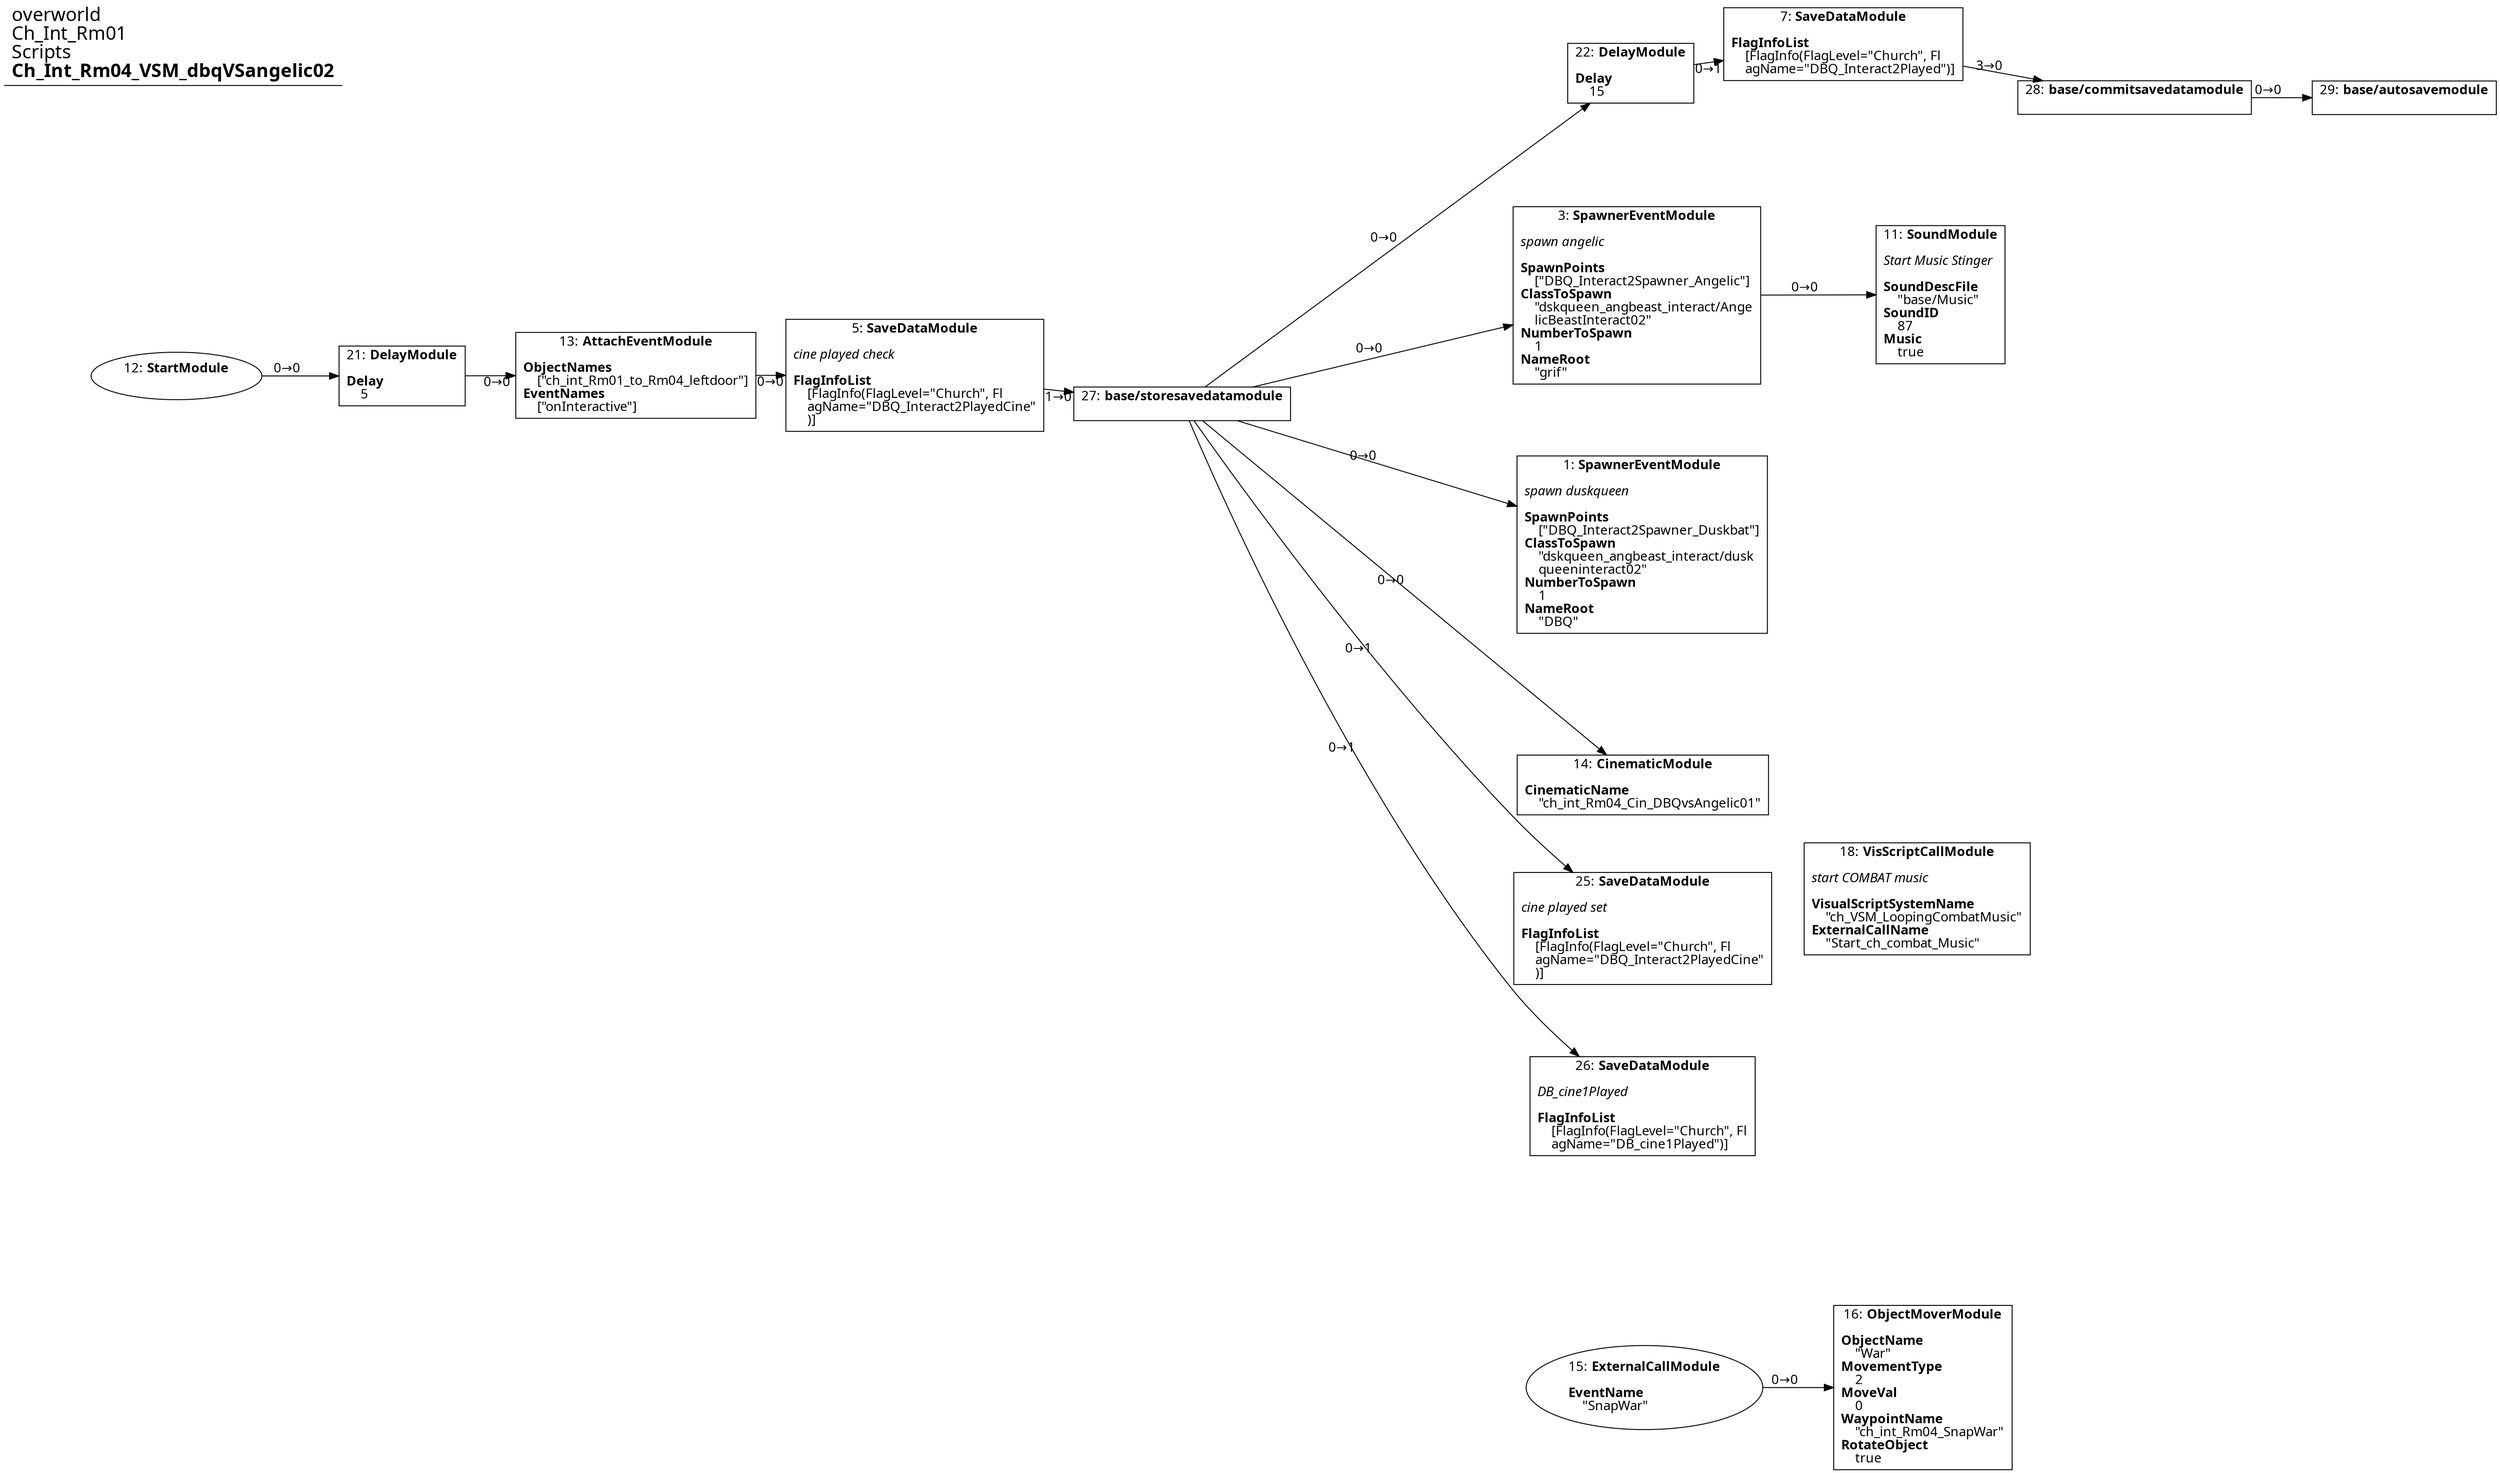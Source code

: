 digraph {
    layout = fdp;
    overlap = prism;
    sep = "+16";
    splines = spline;

    node [ shape = box ];

    graph [ fontname = "Segoe UI" ];
    node [ fontname = "Segoe UI" ];
    edge [ fontname = "Segoe UI" ];

    1 [ label = <1: <b>SpawnerEventModule</b><br/><br/><i>spawn duskqueen<br align="left"/></i><br align="left"/><b>SpawnPoints</b><br align="left"/>    [&quot;DBQ_Interact2Spawner_Duskbat&quot;]<br align="left"/><b>ClassToSpawn</b><br align="left"/>    &quot;dskqueen_angbeast_interact/dusk<br align="left"/>    queeninteract02&quot;<br align="left"/><b>NumberToSpawn</b><br align="left"/>    1<br align="left"/><b>NameRoot</b><br align="left"/>    &quot;DBQ&quot;<br align="left"/>> ];
    1 [ pos = "0.381,-0.30100003!" ];

    3 [ label = <3: <b>SpawnerEventModule</b><br/><br/><i>spawn angelic<br align="left"/></i><br align="left"/><b>SpawnPoints</b><br align="left"/>    [&quot;DBQ_Interact2Spawner_Angelic&quot;]<br align="left"/><b>ClassToSpawn</b><br align="left"/>    &quot;dskqueen_angbeast_interact/Ange<br align="left"/>    licBeastInteract02&quot;<br align="left"/><b>NumberToSpawn</b><br align="left"/>    1<br align="left"/><b>NameRoot</b><br align="left"/>    &quot;grif&quot;<br align="left"/>> ];
    3 [ pos = "0.37800002,-0.082!" ];
    3 -> 11 [ label = "0→0" ];

    5 [ label = <5: <b>SaveDataModule</b><br/><br/><i>cine played check<br align="left"/></i><br align="left"/><b>FlagInfoList</b><br align="left"/>    [FlagInfo(FlagLevel=&quot;Church&quot;, Fl<br align="left"/>    agName=&quot;DBQ_Interact2PlayedCine&quot;<br align="left"/>    )]<br align="left"/>> ];
    5 [ pos = "-0.25800002,-0.15300001!" ];
    5 -> 27 [ label = "1→0" ];

    7 [ label = <7: <b>SaveDataModule</b><br/><br/><b>FlagInfoList</b><br align="left"/>    [FlagInfo(FlagLevel=&quot;Church&quot;, Fl<br align="left"/>    agName=&quot;DBQ_Interact2Played&quot;)]<br align="left"/>> ];
    7 [ pos = "0.549,0.13700001!" ];
    7 -> 28 [ label = "3→0" ];

    11 [ label = <11: <b>SoundModule</b><br/><br/><i>Start Music Stinger<br align="left"/></i><br align="left"/><b>SoundDescFile</b><br align="left"/>    &quot;base/Music&quot;<br align="left"/><b>SoundID</b><br align="left"/>    87<br align="left"/><b>Music</b><br align="left"/>    true<br align="left"/>> ];
    11 [ pos = "0.64100003,-0.082!" ];

    12 [ label = <12: <b>StartModule</b><br/><br/>> ];
    12 [ shape = oval ]
    12 [ pos = "-0.90400004,-0.15300001!" ];
    12 -> 21 [ label = "0→0" ];

    13 [ label = <13: <b>AttachEventModule</b><br/><br/><b>ObjectNames</b><br align="left"/>    [&quot;ch_int_Rm01_to_Rm04_leftdoor&quot;]<br align="left"/><b>EventNames</b><br align="left"/>    [&quot;onInteractive&quot;]<br align="left"/>> ];
    13 [ pos = "-0.476,-0.15300001!" ];
    13 -> 5 [ label = "0→0" ];

    14 [ label = <14: <b>CinematicModule</b><br/><br/><b>CinematicName</b><br align="left"/>    &quot;ch_int_Rm04_Cin_DBQvsAngelic01&quot;<br align="left"/>> ];
    14 [ pos = "0.38200003,-0.512!" ];

    15 [ label = <15: <b>ExternalCallModule</b><br/><br/><b>EventName</b><br align="left"/>    &quot;SnapWar&quot;<br align="left"/>> ];
    15 [ shape = oval ]
    15 [ pos = "0.384,-1.041!" ];
    15 -> 16 [ label = "0→0" ];

    16 [ label = <16: <b>ObjectMoverModule</b><br/><br/><b>ObjectName</b><br align="left"/>    &quot;War&quot;<br align="left"/><b>MovementType</b><br align="left"/>    2<br align="left"/><b>MoveVal</b><br align="left"/>    0<br align="left"/><b>WaypointName</b><br align="left"/>    &quot;ch_int_Rm04_SnapWar&quot;<br align="left"/><b>RotateObject</b><br align="left"/>    true<br align="left"/>> ];
    16 [ pos = "0.628,-1.041!" ];

    18 [ label = <18: <b>VisScriptCallModule</b><br/><br/><i>start COMBAT music<br align="left"/></i><br align="left"/><b>VisualScriptSystemName</b><br align="left"/>    &quot;ch_VSM_LoopingCombatMusic&quot;<br align="left"/><b>ExternalCallName</b><br align="left"/>    &quot;Start_ch_combat_Music&quot;<br align="left"/>> ];
    18 [ pos = "0.623,-0.61200005!" ];

    21 [ label = <21: <b>DelayModule</b><br/><br/><b>Delay</b><br align="left"/>    5<br align="left"/>> ];
    21 [ pos = "-0.70100003,-0.15300001!" ];
    21 -> 13 [ label = "0→0" ];

    22 [ label = <22: <b>DelayModule</b><br/><br/><b>Delay</b><br align="left"/>    15<br align="left"/>> ];
    22 [ pos = "0.381,0.11400001!" ];
    22 -> 7 [ label = "0→1" ];

    25 [ label = <25: <b>SaveDataModule</b><br/><br/><i>cine played set<br align="left"/></i><br align="left"/><b>FlagInfoList</b><br align="left"/>    [FlagInfo(FlagLevel=&quot;Church&quot;, Fl<br align="left"/>    agName=&quot;DBQ_Interact2PlayedCine&quot;<br align="left"/>    )]<br align="left"/>> ];
    25 [ pos = "0.38200003,-0.638!" ];

    26 [ label = <26: <b>SaveDataModule</b><br/><br/><i>DB_cine1Played<br align="left"/></i><br align="left"/><b>FlagInfoList</b><br align="left"/>    [FlagInfo(FlagLevel=&quot;Church&quot;, Fl<br align="left"/>    agName=&quot;DB_cine1Played&quot;)]<br align="left"/>> ];
    26 [ pos = "0.38200003,-0.794!" ];

    27 [ label = <27: <b>base/storesavedatamodule</b><br/><br/>> ];
    27 [ pos = "-0.042000003,-0.17600001!" ];
    27 -> 22 [ label = "0→0" ];
    27 -> 3 [ label = "0→0" ];
    27 -> 1 [ label = "0→0" ];
    27 -> 14 [ label = "0→0" ];
    27 -> 25 [ label = "0→1" ];
    27 -> 26 [ label = "0→1" ];

    28 [ label = <28: <b>base/commitsavedatamodule</b><br/><br/>> ];
    28 [ pos = "0.81100005,0.091000006!" ];
    28 -> 29 [ label = "0→0" ];

    29 [ label = <29: <b>base/autosavemodule</b><br/><br/>> ];
    29 [ pos = "1.049,0.091000006!" ];

    title [ pos = "-0.90500003,0.13800001!" ];
    title [ shape = underline ];
    title [ label = <<font point-size="20">overworld<br align="left"/>Ch_Int_Rm01<br align="left"/>Scripts<br align="left"/><b>Ch_Int_Rm04_VSM_dbqVSangelic02</b><br align="left"/></font>> ];
}
